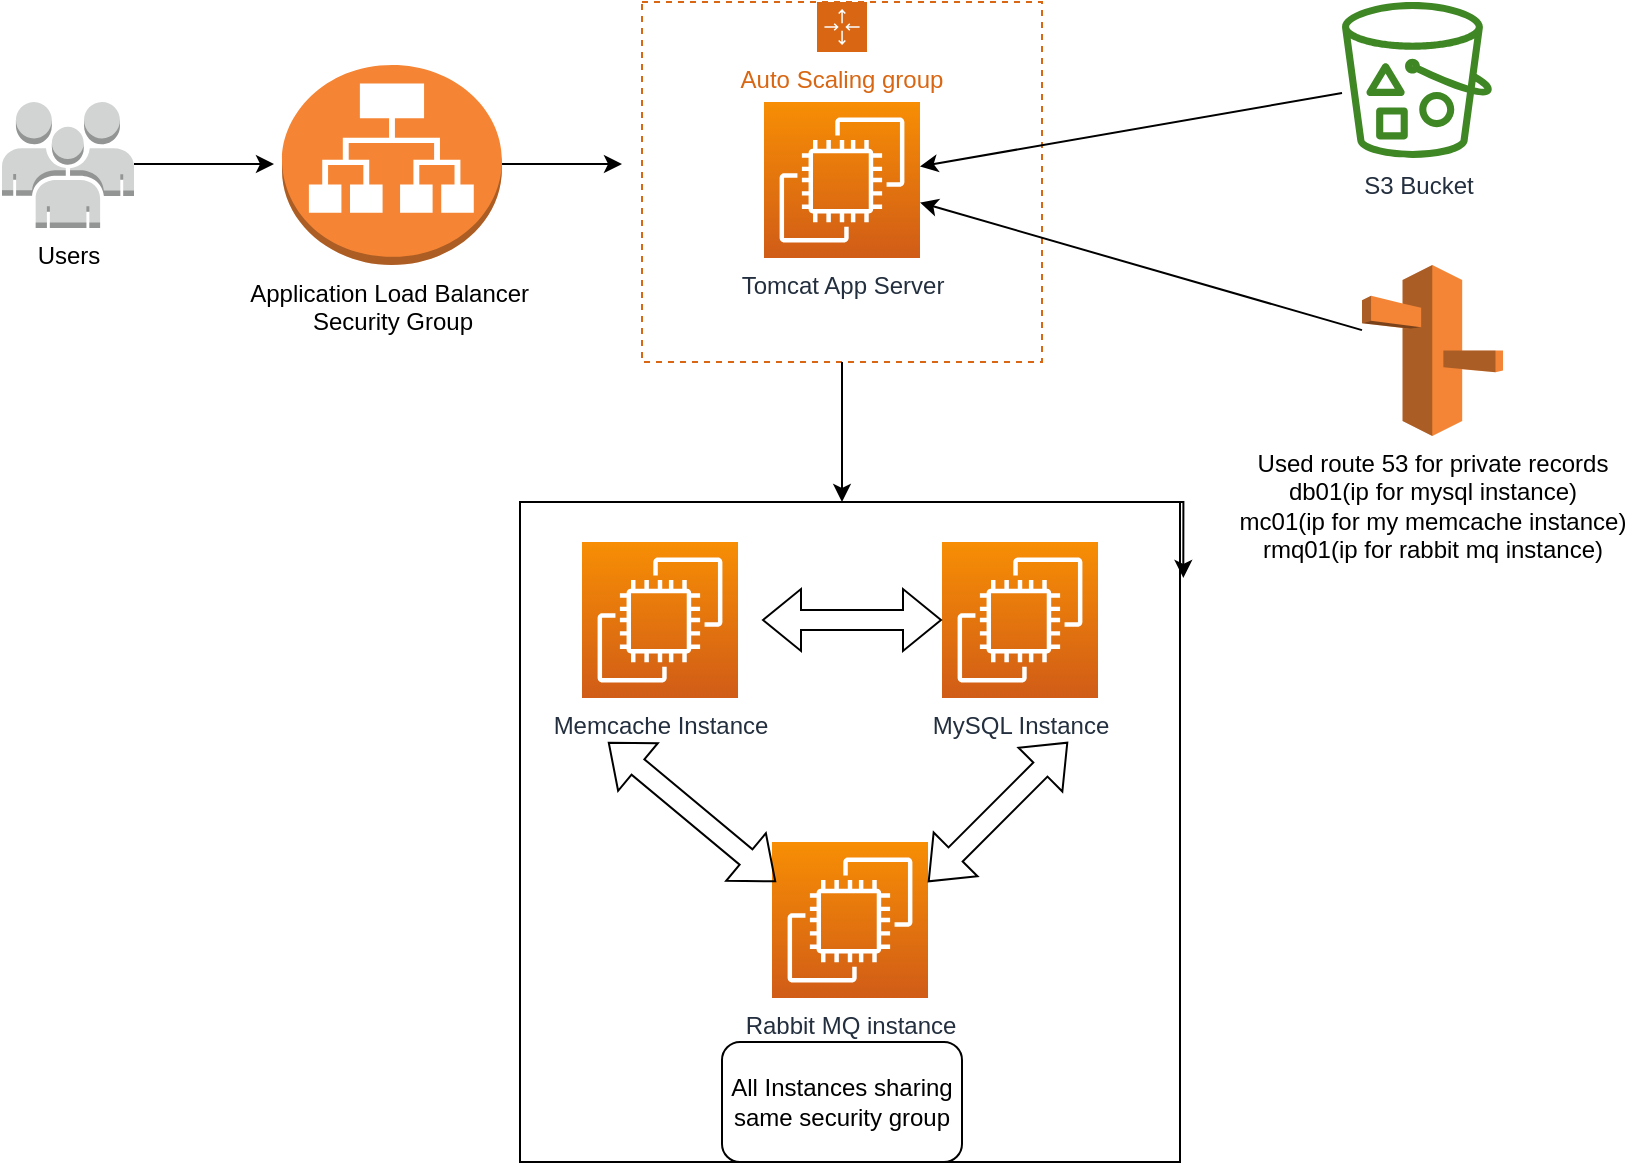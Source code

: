 <mxfile version="20.8.16" type="device"><diagram name="Page-1" id="nAkRpoBFNAQ-h-zUWUos"><mxGraphModel dx="780" dy="518" grid="1" gridSize="10" guides="1" tooltips="1" connect="1" arrows="1" fold="1" page="1" pageScale="1" pageWidth="850" pageHeight="1100" math="0" shadow="0"><root><mxCell id="0"/><mxCell id="1" parent="0"/><mxCell id="B5FJ8ZMd7yym6r8xZcNr-2" value="Users" style="outlineConnect=0;dashed=0;verticalLabelPosition=bottom;verticalAlign=top;align=center;html=1;shape=mxgraph.aws3.users;fillColor=#D2D3D3;gradientColor=none;" vertex="1" parent="1"><mxGeometry x="40" y="170" width="66" height="63" as="geometry"/></mxCell><mxCell id="B5FJ8ZMd7yym6r8xZcNr-4" value="" style="endArrow=classic;html=1;rounded=0;" edge="1" parent="1"><mxGeometry width="50" height="50" relative="1" as="geometry"><mxPoint x="106" y="201" as="sourcePoint"/><mxPoint x="176" y="201" as="targetPoint"/></mxGeometry></mxCell><mxCell id="B5FJ8ZMd7yym6r8xZcNr-5" value="Application Load Balancer&amp;nbsp;&lt;br&gt;Security Group" style="outlineConnect=0;dashed=0;verticalLabelPosition=bottom;verticalAlign=top;align=center;html=1;shape=mxgraph.aws3.application_load_balancer;fillColor=#F58534;gradientColor=none;" vertex="1" parent="1"><mxGeometry x="180" y="151.5" width="110" height="100" as="geometry"/></mxCell><mxCell id="B5FJ8ZMd7yym6r8xZcNr-8" value="" style="endArrow=classic;html=1;rounded=0;" edge="1" parent="1"><mxGeometry width="50" height="50" relative="1" as="geometry"><mxPoint x="290" y="201" as="sourcePoint"/><mxPoint x="350" y="201" as="targetPoint"/></mxGeometry></mxCell><mxCell id="B5FJ8ZMd7yym6r8xZcNr-10" value="Auto Scaling group" style="points=[[0,0],[0.25,0],[0.5,0],[0.75,0],[1,0],[1,0.25],[1,0.5],[1,0.75],[1,1],[0.75,1],[0.5,1],[0.25,1],[0,1],[0,0.75],[0,0.5],[0,0.25]];outlineConnect=0;gradientColor=none;html=1;whiteSpace=wrap;fontSize=12;fontStyle=0;container=1;pointerEvents=0;collapsible=0;recursiveResize=0;shape=mxgraph.aws4.groupCenter;grIcon=mxgraph.aws4.group_auto_scaling_group;grStroke=1;strokeColor=#D86613;fillColor=none;verticalAlign=top;align=center;fontColor=#D86613;dashed=1;spacingTop=25;" vertex="1" parent="1"><mxGeometry x="360" y="120" width="200" height="180" as="geometry"/></mxCell><mxCell id="B5FJ8ZMd7yym6r8xZcNr-9" value="&lt;span style=&quot;background-color: rgb(255, 255, 255);&quot;&gt;Tomcat App Server&lt;br&gt;&lt;br&gt;&lt;/span&gt;" style="sketch=0;points=[[0,0,0],[0.25,0,0],[0.5,0,0],[0.75,0,0],[1,0,0],[0,1,0],[0.25,1,0],[0.5,1,0],[0.75,1,0],[1,1,0],[0,0.25,0],[0,0.5,0],[0,0.75,0],[1,0.25,0],[1,0.5,0],[1,0.75,0]];outlineConnect=0;fontColor=#232F3E;gradientColor=#F78E04;gradientDirection=north;fillColor=#D05C17;strokeColor=#ffffff;dashed=0;verticalLabelPosition=bottom;verticalAlign=top;align=center;html=1;fontSize=12;fontStyle=0;aspect=fixed;shape=mxgraph.aws4.resourceIcon;resIcon=mxgraph.aws4.ec2;" vertex="1" parent="B5FJ8ZMd7yym6r8xZcNr-10"><mxGeometry x="61" y="50" width="78" height="78" as="geometry"/></mxCell><mxCell id="B5FJ8ZMd7yym6r8xZcNr-17" value="" style="endArrow=classic;html=1;rounded=0;fontColor=#FFFFFF;" edge="1" parent="1" source="B5FJ8ZMd7yym6r8xZcNr-10"><mxGeometry width="50" height="50" relative="1" as="geometry"><mxPoint x="420" y="420" as="sourcePoint"/><mxPoint x="460" y="370" as="targetPoint"/></mxGeometry></mxCell><mxCell id="B5FJ8ZMd7yym6r8xZcNr-18" value="" style="whiteSpace=wrap;html=1;aspect=fixed;labelBackgroundColor=#FFFFFF;fontColor=#FFFFFF;" vertex="1" parent="1"><mxGeometry x="299" y="370" width="330" height="330" as="geometry"/></mxCell><mxCell id="B5FJ8ZMd7yym6r8xZcNr-19" value="Memcache Instance" style="sketch=0;points=[[0,0,0],[0.25,0,0],[0.5,0,0],[0.75,0,0],[1,0,0],[0,1,0],[0.25,1,0],[0.5,1,0],[0.75,1,0],[1,1,0],[0,0.25,0],[0,0.5,0],[0,0.75,0],[1,0.25,0],[1,0.5,0],[1,0.75,0]];outlineConnect=0;fontColor=#232F3E;gradientColor=#F78E04;gradientDirection=north;fillColor=#D05C17;strokeColor=#ffffff;dashed=0;verticalLabelPosition=bottom;verticalAlign=top;align=center;html=1;fontSize=12;fontStyle=0;aspect=fixed;shape=mxgraph.aws4.resourceIcon;resIcon=mxgraph.aws4.ec2;labelBackgroundColor=#FFFFFF;" vertex="1" parent="1"><mxGeometry x="330" y="390" width="78" height="78" as="geometry"/></mxCell><mxCell id="B5FJ8ZMd7yym6r8xZcNr-21" value="MySQL Instance" style="sketch=0;points=[[0,0,0],[0.25,0,0],[0.5,0,0],[0.75,0,0],[1,0,0],[0,1,0],[0.25,1,0],[0.5,1,0],[0.75,1,0],[1,1,0],[0,0.25,0],[0,0.5,0],[0,0.75,0],[1,0.25,0],[1,0.5,0],[1,0.75,0]];outlineConnect=0;fontColor=#232F3E;gradientColor=#F78E04;gradientDirection=north;fillColor=#D05C17;strokeColor=#ffffff;dashed=0;verticalLabelPosition=bottom;verticalAlign=top;align=center;html=1;fontSize=12;fontStyle=0;aspect=fixed;shape=mxgraph.aws4.resourceIcon;resIcon=mxgraph.aws4.ec2;labelBackgroundColor=#FFFFFF;" vertex="1" parent="1"><mxGeometry x="510" y="390" width="78" height="78" as="geometry"/></mxCell><mxCell id="B5FJ8ZMd7yym6r8xZcNr-22" value="Rabbit MQ instance" style="sketch=0;points=[[0,0,0],[0.25,0,0],[0.5,0,0],[0.75,0,0],[1,0,0],[0,1,0],[0.25,1,0],[0.5,1,0],[0.75,1,0],[1,1,0],[0,0.25,0],[0,0.5,0],[0,0.75,0],[1,0.25,0],[1,0.5,0],[1,0.75,0]];outlineConnect=0;fontColor=#232F3E;gradientColor=#F78E04;gradientDirection=north;fillColor=#D05C17;strokeColor=#ffffff;dashed=0;verticalLabelPosition=bottom;verticalAlign=top;align=center;html=1;fontSize=12;fontStyle=0;aspect=fixed;shape=mxgraph.aws4.resourceIcon;resIcon=mxgraph.aws4.ec2;labelBackgroundColor=#FFFFFF;" vertex="1" parent="1"><mxGeometry x="425" y="540" width="78" height="78" as="geometry"/></mxCell><mxCell id="B5FJ8ZMd7yym6r8xZcNr-23" value="" style="shape=flexArrow;endArrow=classic;startArrow=classic;html=1;rounded=0;fontColor=#FFFFFF;" edge="1" parent="1"><mxGeometry width="100" height="100" relative="1" as="geometry"><mxPoint x="503" y="560" as="sourcePoint"/><mxPoint x="573" y="490" as="targetPoint"/></mxGeometry></mxCell><mxCell id="B5FJ8ZMd7yym6r8xZcNr-26" value="" style="shape=flexArrow;endArrow=classic;startArrow=classic;html=1;rounded=0;fontColor=#FFFFFF;entryX=0;entryY=0.5;entryDx=0;entryDy=0;entryPerimeter=0;" edge="1" parent="1" target="B5FJ8ZMd7yym6r8xZcNr-21"><mxGeometry width="100" height="100" relative="1" as="geometry"><mxPoint x="420" y="429" as="sourcePoint"/><mxPoint x="519" y="428.5" as="targetPoint"/></mxGeometry></mxCell><mxCell id="B5FJ8ZMd7yym6r8xZcNr-27" value="" style="shape=flexArrow;endArrow=classic;startArrow=classic;html=1;rounded=0;fontColor=#FFFFFF;" edge="1" parent="1"><mxGeometry width="100" height="100" relative="1" as="geometry"><mxPoint x="343" y="490" as="sourcePoint"/><mxPoint x="427" y="560" as="targetPoint"/></mxGeometry></mxCell><mxCell id="B5FJ8ZMd7yym6r8xZcNr-28" style="edgeStyle=orthogonalEdgeStyle;rounded=0;orthogonalLoop=1;jettySize=auto;html=1;exitX=1;exitY=0;exitDx=0;exitDy=0;entryX=1.005;entryY=0.115;entryDx=0;entryDy=0;entryPerimeter=0;fontColor=#FFFFFF;" edge="1" parent="1" source="B5FJ8ZMd7yym6r8xZcNr-18" target="B5FJ8ZMd7yym6r8xZcNr-18"><mxGeometry relative="1" as="geometry"/></mxCell><mxCell id="B5FJ8ZMd7yym6r8xZcNr-30" value="&lt;font color=&quot;#000000&quot;&gt;All Instances sharing same security group&lt;/font&gt;" style="rounded=1;whiteSpace=wrap;html=1;labelBackgroundColor=#FFFFFF;fontColor=#FFFFFF;" vertex="1" parent="1"><mxGeometry x="400" y="640" width="120" height="60" as="geometry"/></mxCell><mxCell id="B5FJ8ZMd7yym6r8xZcNr-33" value="S3 Bucket&lt;br&gt;" style="sketch=0;outlineConnect=0;fontColor=#232F3E;gradientColor=none;fillColor=#3F8624;strokeColor=none;dashed=0;verticalLabelPosition=bottom;verticalAlign=top;align=center;html=1;fontSize=12;fontStyle=0;aspect=fixed;pointerEvents=1;shape=mxgraph.aws4.bucket_with_objects;labelBackgroundColor=#FFFFFF;" vertex="1" parent="1"><mxGeometry x="710" y="120" width="75" height="78" as="geometry"/></mxCell><mxCell id="B5FJ8ZMd7yym6r8xZcNr-34" value="" style="endArrow=classic;html=1;rounded=0;fontColor=#000000;" edge="1" parent="1" source="B5FJ8ZMd7yym6r8xZcNr-33" target="B5FJ8ZMd7yym6r8xZcNr-9"><mxGeometry width="50" height="50" relative="1" as="geometry"><mxPoint x="660" y="220" as="sourcePoint"/><mxPoint x="710" y="170" as="targetPoint"/></mxGeometry></mxCell><mxCell id="B5FJ8ZMd7yym6r8xZcNr-35" value="Used route 53 for private records&lt;br&gt;db01(ip for mysql instance)&lt;br&gt;mc01(ip for my memcache instance)&lt;br&gt;rmq01(ip for rabbit mq instance)" style="outlineConnect=0;dashed=0;verticalLabelPosition=bottom;verticalAlign=top;align=center;html=1;shape=mxgraph.aws3.route_53;fillColor=#F58536;gradientColor=none;labelBackgroundColor=#FFFFFF;fontColor=#000000;" vertex="1" parent="1"><mxGeometry x="720" y="251.5" width="70.5" height="85.5" as="geometry"/></mxCell><mxCell id="B5FJ8ZMd7yym6r8xZcNr-36" value="" style="endArrow=classic;html=1;rounded=0;fontColor=#000000;" edge="1" parent="1" source="B5FJ8ZMd7yym6r8xZcNr-35" target="B5FJ8ZMd7yym6r8xZcNr-9"><mxGeometry width="50" height="50" relative="1" as="geometry"><mxPoint x="620" y="283" as="sourcePoint"/><mxPoint x="670" y="233" as="targetPoint"/></mxGeometry></mxCell></root></mxGraphModel></diagram></mxfile>